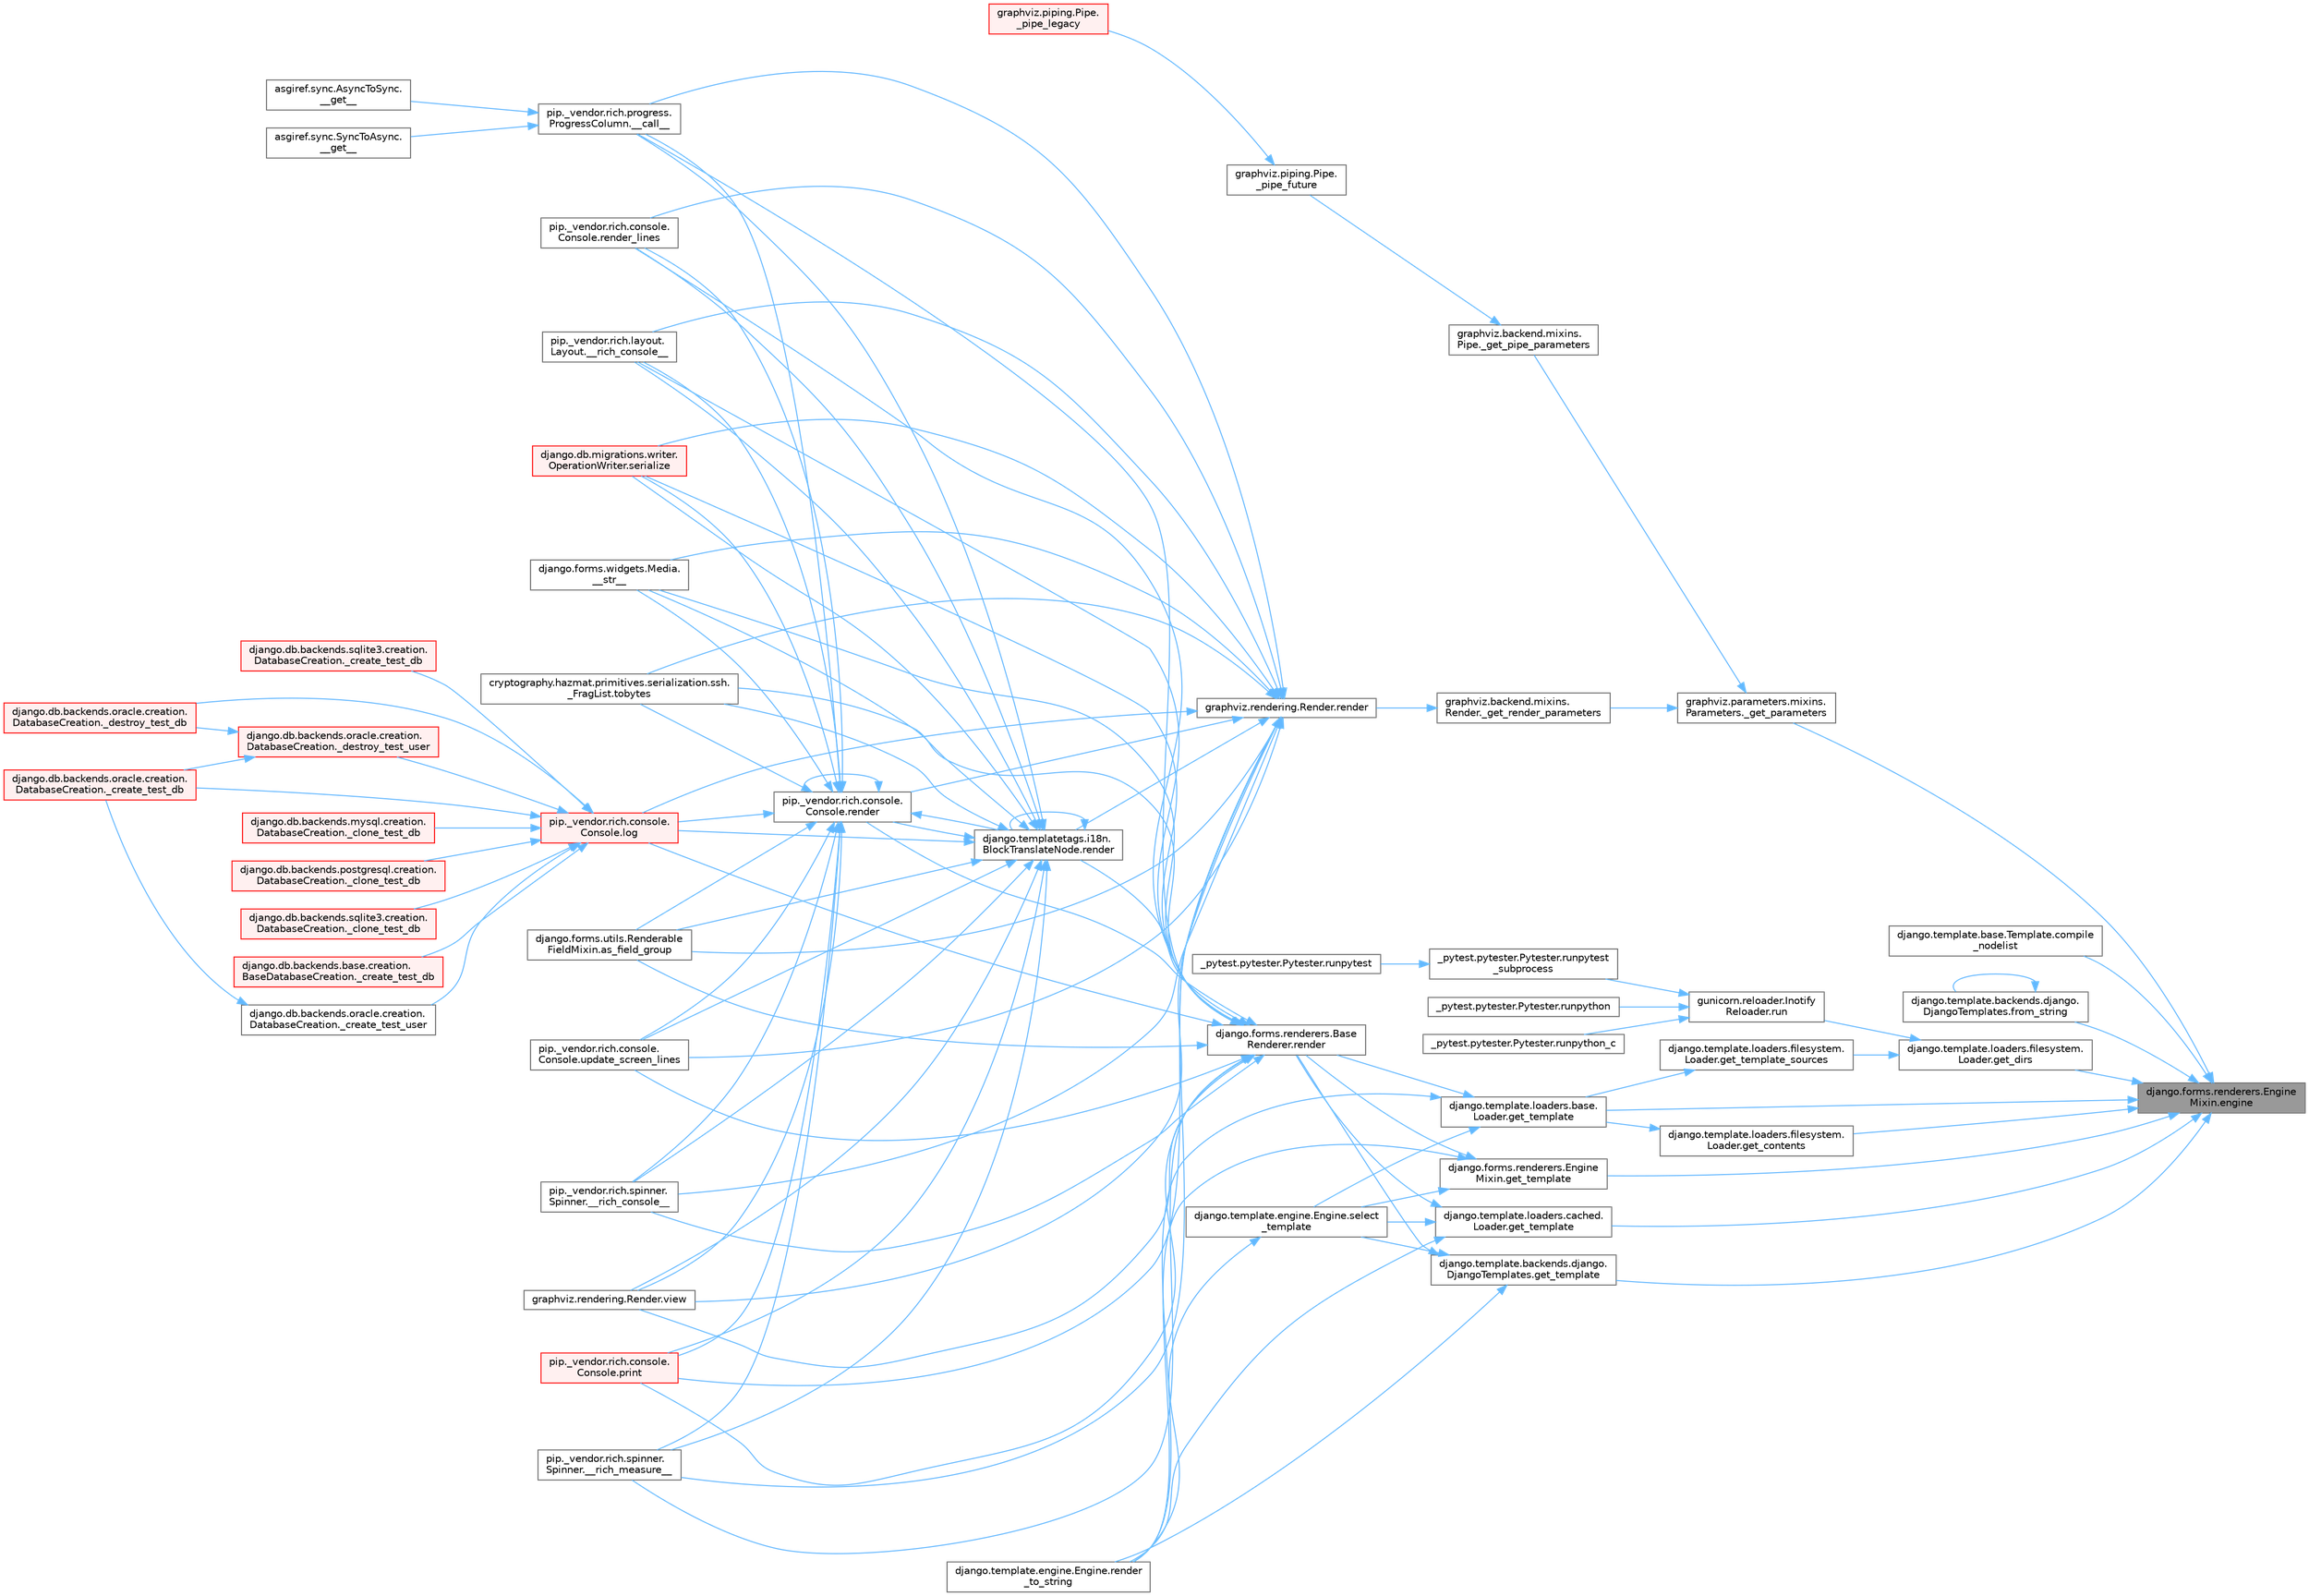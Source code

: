 digraph "django.forms.renderers.EngineMixin.engine"
{
 // LATEX_PDF_SIZE
  bgcolor="transparent";
  edge [fontname=Helvetica,fontsize=10,labelfontname=Helvetica,labelfontsize=10];
  node [fontname=Helvetica,fontsize=10,shape=box,height=0.2,width=0.4];
  rankdir="RL";
  Node1 [id="Node000001",label="django.forms.renderers.Engine\lMixin.engine",height=0.2,width=0.4,color="gray40", fillcolor="grey60", style="filled", fontcolor="black",tooltip=" "];
  Node1 -> Node2 [id="edge1_Node000001_Node000002",dir="back",color="steelblue1",style="solid",tooltip=" "];
  Node2 [id="Node000002",label="graphviz.parameters.mixins.\lParameters._get_parameters",height=0.2,width=0.4,color="grey40", fillcolor="white", style="filled",URL="$classgraphviz_1_1parameters_1_1mixins_1_1_parameters.html#afbdb3248258e4e956d5a7a5f70e60b27",tooltip=" "];
  Node2 -> Node3 [id="edge2_Node000002_Node000003",dir="back",color="steelblue1",style="solid",tooltip=" "];
  Node3 [id="Node000003",label="graphviz.backend.mixins.\lPipe._get_pipe_parameters",height=0.2,width=0.4,color="grey40", fillcolor="white", style="filled",URL="$classgraphviz_1_1backend_1_1mixins_1_1_pipe.html#a71c9b0c3410eae1975141f6c7774a1a0",tooltip=" "];
  Node3 -> Node4 [id="edge3_Node000003_Node000004",dir="back",color="steelblue1",style="solid",tooltip=" "];
  Node4 [id="Node000004",label="graphviz.piping.Pipe.\l_pipe_future",height=0.2,width=0.4,color="grey40", fillcolor="white", style="filled",URL="$classgraphviz_1_1piping_1_1_pipe.html#af8e945601764f6c1340dc13ff7606aab",tooltip=" "];
  Node4 -> Node5 [id="edge4_Node000004_Node000005",dir="back",color="steelblue1",style="solid",tooltip=" "];
  Node5 [id="Node000005",label="graphviz.piping.Pipe.\l_pipe_legacy",height=0.2,width=0.4,color="red", fillcolor="#FFF0F0", style="filled",URL="$classgraphviz_1_1piping_1_1_pipe.html#a6632f0bdcb84b91daead31b26b79b528",tooltip=" "];
  Node2 -> Node10 [id="edge5_Node000002_Node000010",dir="back",color="steelblue1",style="solid",tooltip=" "];
  Node10 [id="Node000010",label="graphviz.backend.mixins.\lRender._get_render_parameters",height=0.2,width=0.4,color="grey40", fillcolor="white", style="filled",URL="$classgraphviz_1_1backend_1_1mixins_1_1_render.html#aedbcb99d10d2133f71d5f6671cbe257b",tooltip=" "];
  Node10 -> Node11 [id="edge6_Node000010_Node000011",dir="back",color="steelblue1",style="solid",tooltip=" "];
  Node11 [id="Node000011",label="graphviz.rendering.Render.render",height=0.2,width=0.4,color="grey40", fillcolor="white", style="filled",URL="$classgraphviz_1_1rendering_1_1_render.html#a0249d6538d64a6b59b1bed64d4636456",tooltip=" "];
  Node11 -> Node12 [id="edge7_Node000011_Node000012",dir="back",color="steelblue1",style="solid",tooltip=" "];
  Node12 [id="Node000012",label="pip._vendor.rich.progress.\lProgressColumn.__call__",height=0.2,width=0.4,color="grey40", fillcolor="white", style="filled",URL="$classpip_1_1__vendor_1_1rich_1_1progress_1_1_progress_column.html#ae0c399be74222f949edb0fa5324cf6ea",tooltip=" "];
  Node12 -> Node13 [id="edge8_Node000012_Node000013",dir="back",color="steelblue1",style="solid",tooltip=" "];
  Node13 [id="Node000013",label="asgiref.sync.AsyncToSync.\l__get__",height=0.2,width=0.4,color="grey40", fillcolor="white", style="filled",URL="$classasgiref_1_1sync_1_1_async_to_sync.html#a23e9ef7a73da98dad9e3f4e65846969b",tooltip=" "];
  Node12 -> Node14 [id="edge9_Node000012_Node000014",dir="back",color="steelblue1",style="solid",tooltip=" "];
  Node14 [id="Node000014",label="asgiref.sync.SyncToAsync.\l__get__",height=0.2,width=0.4,color="grey40", fillcolor="white", style="filled",URL="$classasgiref_1_1sync_1_1_sync_to_async.html#aebdfbe3f01079a529fd2f39810597381",tooltip=" "];
  Node11 -> Node15 [id="edge10_Node000011_Node000015",dir="back",color="steelblue1",style="solid",tooltip=" "];
  Node15 [id="Node000015",label="pip._vendor.rich.layout.\lLayout.__rich_console__",height=0.2,width=0.4,color="grey40", fillcolor="white", style="filled",URL="$classpip_1_1__vendor_1_1rich_1_1layout_1_1_layout.html#ac39cb3d17d2b0324ee1b0dada41a3ebd",tooltip=" "];
  Node11 -> Node16 [id="edge11_Node000011_Node000016",dir="back",color="steelblue1",style="solid",tooltip=" "];
  Node16 [id="Node000016",label="pip._vendor.rich.spinner.\lSpinner.__rich_console__",height=0.2,width=0.4,color="grey40", fillcolor="white", style="filled",URL="$classpip_1_1__vendor_1_1rich_1_1spinner_1_1_spinner.html#a6883d8dced19ac48d4dfc74f776357fd",tooltip=" "];
  Node11 -> Node17 [id="edge12_Node000011_Node000017",dir="back",color="steelblue1",style="solid",tooltip=" "];
  Node17 [id="Node000017",label="pip._vendor.rich.spinner.\lSpinner.__rich_measure__",height=0.2,width=0.4,color="grey40", fillcolor="white", style="filled",URL="$classpip_1_1__vendor_1_1rich_1_1spinner_1_1_spinner.html#a89745682c823c44a31bae8e8d07869f5",tooltip=" "];
  Node11 -> Node18 [id="edge13_Node000011_Node000018",dir="back",color="steelblue1",style="solid",tooltip=" "];
  Node18 [id="Node000018",label="django.forms.widgets.Media.\l__str__",height=0.2,width=0.4,color="grey40", fillcolor="white", style="filled",URL="$classdjango_1_1forms_1_1widgets_1_1_media.html#ae1651710548a7d9f14f036d035012d21",tooltip=" "];
  Node11 -> Node19 [id="edge14_Node000011_Node000019",dir="back",color="steelblue1",style="solid",tooltip=" "];
  Node19 [id="Node000019",label="django.forms.utils.Renderable\lFieldMixin.as_field_group",height=0.2,width=0.4,color="grey40", fillcolor="white", style="filled",URL="$classdjango_1_1forms_1_1utils_1_1_renderable_field_mixin.html#a1e9a1b4f790ea694431554267fd5d74c",tooltip=" "];
  Node11 -> Node20 [id="edge15_Node000011_Node000020",dir="back",color="steelblue1",style="solid",tooltip=" "];
  Node20 [id="Node000020",label="pip._vendor.rich.console.\lConsole.log",height=0.2,width=0.4,color="red", fillcolor="#FFF0F0", style="filled",URL="$classpip_1_1__vendor_1_1rich_1_1console_1_1_console.html#af9c77e39f9413fc2b134c60cfa23b0f1",tooltip=" "];
  Node20 -> Node21 [id="edge16_Node000020_Node000021",dir="back",color="steelblue1",style="solid",tooltip=" "];
  Node21 [id="Node000021",label="django.db.backends.mysql.creation.\lDatabaseCreation._clone_test_db",height=0.2,width=0.4,color="red", fillcolor="#FFF0F0", style="filled",URL="$classdjango_1_1db_1_1backends_1_1mysql_1_1creation_1_1_database_creation.html#ab4d99b6a9b6a81141d0fba9440d91619",tooltip=" "];
  Node20 -> Node23 [id="edge17_Node000020_Node000023",dir="back",color="steelblue1",style="solid",tooltip=" "];
  Node23 [id="Node000023",label="django.db.backends.postgresql.creation.\lDatabaseCreation._clone_test_db",height=0.2,width=0.4,color="red", fillcolor="#FFF0F0", style="filled",URL="$classdjango_1_1db_1_1backends_1_1postgresql_1_1creation_1_1_database_creation.html#ab57e8a2ba94a8a4888fd435036b4c322",tooltip=" "];
  Node20 -> Node24 [id="edge18_Node000020_Node000024",dir="back",color="steelblue1",style="solid",tooltip=" "];
  Node24 [id="Node000024",label="django.db.backends.sqlite3.creation.\lDatabaseCreation._clone_test_db",height=0.2,width=0.4,color="red", fillcolor="#FFF0F0", style="filled",URL="$classdjango_1_1db_1_1backends_1_1sqlite3_1_1creation_1_1_database_creation.html#a43a28bd11187e2b0677fd0be7643387b",tooltip=" "];
  Node20 -> Node25 [id="edge19_Node000020_Node000025",dir="back",color="steelblue1",style="solid",tooltip=" "];
  Node25 [id="Node000025",label="django.db.backends.base.creation.\lBaseDatabaseCreation._create_test_db",height=0.2,width=0.4,color="red", fillcolor="#FFF0F0", style="filled",URL="$classdjango_1_1db_1_1backends_1_1base_1_1creation_1_1_base_database_creation.html#a3782aff49b95503af2f0e518a10dc22d",tooltip=" "];
  Node20 -> Node27 [id="edge20_Node000020_Node000027",dir="back",color="steelblue1",style="solid",tooltip=" "];
  Node27 [id="Node000027",label="django.db.backends.oracle.creation.\lDatabaseCreation._create_test_db",height=0.2,width=0.4,color="red", fillcolor="#FFF0F0", style="filled",URL="$classdjango_1_1db_1_1backends_1_1oracle_1_1creation_1_1_database_creation.html#aea03f2099a0f6691226755c6b60c133f",tooltip=" "];
  Node20 -> Node28 [id="edge21_Node000020_Node000028",dir="back",color="steelblue1",style="solid",tooltip=" "];
  Node28 [id="Node000028",label="django.db.backends.sqlite3.creation.\lDatabaseCreation._create_test_db",height=0.2,width=0.4,color="red", fillcolor="#FFF0F0", style="filled",URL="$classdjango_1_1db_1_1backends_1_1sqlite3_1_1creation_1_1_database_creation.html#a67d2c057a1e604f78b379e63cd6bff28",tooltip=" "];
  Node20 -> Node29 [id="edge22_Node000020_Node000029",dir="back",color="steelblue1",style="solid",tooltip=" "];
  Node29 [id="Node000029",label="django.db.backends.oracle.creation.\lDatabaseCreation._create_test_user",height=0.2,width=0.4,color="grey40", fillcolor="white", style="filled",URL="$classdjango_1_1db_1_1backends_1_1oracle_1_1creation_1_1_database_creation.html#a59ea754a7f0af2c6d24086c033e1a0dd",tooltip=" "];
  Node29 -> Node27 [id="edge23_Node000029_Node000027",dir="back",color="steelblue1",style="solid",tooltip=" "];
  Node20 -> Node30 [id="edge24_Node000020_Node000030",dir="back",color="steelblue1",style="solid",tooltip=" "];
  Node30 [id="Node000030",label="django.db.backends.oracle.creation.\lDatabaseCreation._destroy_test_db",height=0.2,width=0.4,color="red", fillcolor="#FFF0F0", style="filled",URL="$classdjango_1_1db_1_1backends_1_1oracle_1_1creation_1_1_database_creation.html#a08dd28500eb796fba820014d705845e1",tooltip=" "];
  Node20 -> Node32 [id="edge25_Node000020_Node000032",dir="back",color="steelblue1",style="solid",tooltip=" "];
  Node32 [id="Node000032",label="django.db.backends.oracle.creation.\lDatabaseCreation._destroy_test_user",height=0.2,width=0.4,color="red", fillcolor="#FFF0F0", style="filled",URL="$classdjango_1_1db_1_1backends_1_1oracle_1_1creation_1_1_database_creation.html#ac5b566d811b2dcccb9c6c125486ec8b9",tooltip=" "];
  Node32 -> Node27 [id="edge26_Node000032_Node000027",dir="back",color="steelblue1",style="solid",tooltip=" "];
  Node32 -> Node30 [id="edge27_Node000032_Node000030",dir="back",color="steelblue1",style="solid",tooltip=" "];
  Node11 -> Node441 [id="edge28_Node000011_Node000441",dir="back",color="steelblue1",style="solid",tooltip=" "];
  Node441 [id="Node000441",label="pip._vendor.rich.console.\lConsole.print",height=0.2,width=0.4,color="red", fillcolor="#FFF0F0", style="filled",URL="$classpip_1_1__vendor_1_1rich_1_1console_1_1_console.html#af954370cdbb49236b597f2c11064549d",tooltip=" "];
  Node11 -> Node909 [id="edge29_Node000011_Node000909",dir="back",color="steelblue1",style="solid",tooltip=" "];
  Node909 [id="Node000909",label="django.templatetags.i18n.\lBlockTranslateNode.render",height=0.2,width=0.4,color="grey40", fillcolor="white", style="filled",URL="$classdjango_1_1templatetags_1_1i18n_1_1_block_translate_node.html#aaf05bebfd02c1c4b676387ada0357832",tooltip=" "];
  Node909 -> Node12 [id="edge30_Node000909_Node000012",dir="back",color="steelblue1",style="solid",tooltip=" "];
  Node909 -> Node15 [id="edge31_Node000909_Node000015",dir="back",color="steelblue1",style="solid",tooltip=" "];
  Node909 -> Node16 [id="edge32_Node000909_Node000016",dir="back",color="steelblue1",style="solid",tooltip=" "];
  Node909 -> Node17 [id="edge33_Node000909_Node000017",dir="back",color="steelblue1",style="solid",tooltip=" "];
  Node909 -> Node18 [id="edge34_Node000909_Node000018",dir="back",color="steelblue1",style="solid",tooltip=" "];
  Node909 -> Node19 [id="edge35_Node000909_Node000019",dir="back",color="steelblue1",style="solid",tooltip=" "];
  Node909 -> Node20 [id="edge36_Node000909_Node000020",dir="back",color="steelblue1",style="solid",tooltip=" "];
  Node909 -> Node441 [id="edge37_Node000909_Node000441",dir="back",color="steelblue1",style="solid",tooltip=" "];
  Node909 -> Node909 [id="edge38_Node000909_Node000909",dir="back",color="steelblue1",style="solid",tooltip=" "];
  Node909 -> Node910 [id="edge39_Node000909_Node000910",dir="back",color="steelblue1",style="solid",tooltip=" "];
  Node910 [id="Node000910",label="pip._vendor.rich.console.\lConsole.render",height=0.2,width=0.4,color="grey40", fillcolor="white", style="filled",URL="$classpip_1_1__vendor_1_1rich_1_1console_1_1_console.html#a9551b8254c573105adde80622393a938",tooltip=" "];
  Node910 -> Node12 [id="edge40_Node000910_Node000012",dir="back",color="steelblue1",style="solid",tooltip=" "];
  Node910 -> Node15 [id="edge41_Node000910_Node000015",dir="back",color="steelblue1",style="solid",tooltip=" "];
  Node910 -> Node16 [id="edge42_Node000910_Node000016",dir="back",color="steelblue1",style="solid",tooltip=" "];
  Node910 -> Node17 [id="edge43_Node000910_Node000017",dir="back",color="steelblue1",style="solid",tooltip=" "];
  Node910 -> Node18 [id="edge44_Node000910_Node000018",dir="back",color="steelblue1",style="solid",tooltip=" "];
  Node910 -> Node19 [id="edge45_Node000910_Node000019",dir="back",color="steelblue1",style="solid",tooltip=" "];
  Node910 -> Node20 [id="edge46_Node000910_Node000020",dir="back",color="steelblue1",style="solid",tooltip=" "];
  Node910 -> Node441 [id="edge47_Node000910_Node000441",dir="back",color="steelblue1",style="solid",tooltip=" "];
  Node910 -> Node909 [id="edge48_Node000910_Node000909",dir="back",color="steelblue1",style="solid",tooltip=" "];
  Node910 -> Node910 [id="edge49_Node000910_Node000910",dir="back",color="steelblue1",style="solid",tooltip=" "];
  Node910 -> Node911 [id="edge50_Node000910_Node000911",dir="back",color="steelblue1",style="solid",tooltip=" "];
  Node911 [id="Node000911",label="pip._vendor.rich.console.\lConsole.render_lines",height=0.2,width=0.4,color="grey40", fillcolor="white", style="filled",URL="$classpip_1_1__vendor_1_1rich_1_1console_1_1_console.html#a5818808a49db20c5bee6986425f96f14",tooltip=" "];
  Node910 -> Node912 [id="edge51_Node000910_Node000912",dir="back",color="steelblue1",style="solid",tooltip=" "];
  Node912 [id="Node000912",label="django.db.migrations.writer.\lOperationWriter.serialize",height=0.2,width=0.4,color="red", fillcolor="#FFF0F0", style="filled",URL="$classdjango_1_1db_1_1migrations_1_1writer_1_1_operation_writer.html#a866e8d13e1c54a35d74e9a6b0383b2f8",tooltip=" "];
  Node910 -> Node1254 [id="edge52_Node000910_Node001254",dir="back",color="steelblue1",style="solid",tooltip=" "];
  Node1254 [id="Node001254",label="cryptography.hazmat.primitives.serialization.ssh.\l_FragList.tobytes",height=0.2,width=0.4,color="grey40", fillcolor="white", style="filled",URL="$classcryptography_1_1hazmat_1_1primitives_1_1serialization_1_1ssh_1_1___frag_list.html#a195dd4e7c741624829a13af53fa3de38",tooltip=" "];
  Node910 -> Node1255 [id="edge53_Node000910_Node001255",dir="back",color="steelblue1",style="solid",tooltip=" "];
  Node1255 [id="Node001255",label="pip._vendor.rich.console.\lConsole.update_screen_lines",height=0.2,width=0.4,color="grey40", fillcolor="white", style="filled",URL="$classpip_1_1__vendor_1_1rich_1_1console_1_1_console.html#a21cfe5af86ec7533f23d45fe2969817e",tooltip=" "];
  Node910 -> Node1256 [id="edge54_Node000910_Node001256",dir="back",color="steelblue1",style="solid",tooltip=" "];
  Node1256 [id="Node001256",label="graphviz.rendering.Render.view",height=0.2,width=0.4,color="grey40", fillcolor="white", style="filled",URL="$classgraphviz_1_1rendering_1_1_render.html#a53169c422996b9a7e92b5580c13914e2",tooltip=" "];
  Node909 -> Node911 [id="edge55_Node000909_Node000911",dir="back",color="steelblue1",style="solid",tooltip=" "];
  Node909 -> Node912 [id="edge56_Node000909_Node000912",dir="back",color="steelblue1",style="solid",tooltip=" "];
  Node909 -> Node1254 [id="edge57_Node000909_Node001254",dir="back",color="steelblue1",style="solid",tooltip=" "];
  Node909 -> Node1255 [id="edge58_Node000909_Node001255",dir="back",color="steelblue1",style="solid",tooltip=" "];
  Node909 -> Node1256 [id="edge59_Node000909_Node001256",dir="back",color="steelblue1",style="solid",tooltip=" "];
  Node11 -> Node910 [id="edge60_Node000011_Node000910",dir="back",color="steelblue1",style="solid",tooltip=" "];
  Node11 -> Node911 [id="edge61_Node000011_Node000911",dir="back",color="steelblue1",style="solid",tooltip=" "];
  Node11 -> Node912 [id="edge62_Node000011_Node000912",dir="back",color="steelblue1",style="solid",tooltip=" "];
  Node11 -> Node1254 [id="edge63_Node000011_Node001254",dir="back",color="steelblue1",style="solid",tooltip=" "];
  Node11 -> Node1255 [id="edge64_Node000011_Node001255",dir="back",color="steelblue1",style="solid",tooltip=" "];
  Node11 -> Node1256 [id="edge65_Node000011_Node001256",dir="back",color="steelblue1",style="solid",tooltip=" "];
  Node1 -> Node3179 [id="edge66_Node000001_Node003179",dir="back",color="steelblue1",style="solid",tooltip=" "];
  Node3179 [id="Node003179",label="django.template.base.Template.compile\l_nodelist",height=0.2,width=0.4,color="grey40", fillcolor="white", style="filled",URL="$classdjango_1_1template_1_1base_1_1_template.html#a2b6b33cea5438ebc7a728e716d6973b8",tooltip=" "];
  Node1 -> Node3180 [id="edge67_Node000001_Node003180",dir="back",color="steelblue1",style="solid",tooltip=" "];
  Node3180 [id="Node003180",label="django.template.backends.django.\lDjangoTemplates.from_string",height=0.2,width=0.4,color="grey40", fillcolor="white", style="filled",URL="$classdjango_1_1template_1_1backends_1_1django_1_1_django_templates.html#a2dfd55318f426aa42a32ed218d683797",tooltip=" "];
  Node3180 -> Node3180 [id="edge68_Node003180_Node003180",dir="back",color="steelblue1",style="solid",tooltip=" "];
  Node1 -> Node3181 [id="edge69_Node000001_Node003181",dir="back",color="steelblue1",style="solid",tooltip=" "];
  Node3181 [id="Node003181",label="django.template.loaders.filesystem.\lLoader.get_contents",height=0.2,width=0.4,color="grey40", fillcolor="white", style="filled",URL="$classdjango_1_1template_1_1loaders_1_1filesystem_1_1_loader.html#a93c90daf9a806694190b15f3a25c034d",tooltip=" "];
  Node3181 -> Node3182 [id="edge70_Node003181_Node003182",dir="back",color="steelblue1",style="solid",tooltip=" "];
  Node3182 [id="Node003182",label="django.template.loaders.base.\lLoader.get_template",height=0.2,width=0.4,color="grey40", fillcolor="white", style="filled",URL="$classdjango_1_1template_1_1loaders_1_1base_1_1_loader.html#a669ef828001f88976aef1a6a91af9b86",tooltip=" "];
  Node3182 -> Node2986 [id="edge71_Node003182_Node002986",dir="back",color="steelblue1",style="solid",tooltip=" "];
  Node2986 [id="Node002986",label="django.forms.renderers.Base\lRenderer.render",height=0.2,width=0.4,color="grey40", fillcolor="white", style="filled",URL="$classdjango_1_1forms_1_1renderers_1_1_base_renderer.html#afc2864a13f4b09dd1ed354c16e047652",tooltip=" "];
  Node2986 -> Node12 [id="edge72_Node002986_Node000012",dir="back",color="steelblue1",style="solid",tooltip=" "];
  Node2986 -> Node15 [id="edge73_Node002986_Node000015",dir="back",color="steelblue1",style="solid",tooltip=" "];
  Node2986 -> Node16 [id="edge74_Node002986_Node000016",dir="back",color="steelblue1",style="solid",tooltip=" "];
  Node2986 -> Node17 [id="edge75_Node002986_Node000017",dir="back",color="steelblue1",style="solid",tooltip=" "];
  Node2986 -> Node18 [id="edge76_Node002986_Node000018",dir="back",color="steelblue1",style="solid",tooltip=" "];
  Node2986 -> Node19 [id="edge77_Node002986_Node000019",dir="back",color="steelblue1",style="solid",tooltip=" "];
  Node2986 -> Node20 [id="edge78_Node002986_Node000020",dir="back",color="steelblue1",style="solid",tooltip=" "];
  Node2986 -> Node441 [id="edge79_Node002986_Node000441",dir="back",color="steelblue1",style="solid",tooltip=" "];
  Node2986 -> Node909 [id="edge80_Node002986_Node000909",dir="back",color="steelblue1",style="solid",tooltip=" "];
  Node2986 -> Node910 [id="edge81_Node002986_Node000910",dir="back",color="steelblue1",style="solid",tooltip=" "];
  Node2986 -> Node911 [id="edge82_Node002986_Node000911",dir="back",color="steelblue1",style="solid",tooltip=" "];
  Node2986 -> Node912 [id="edge83_Node002986_Node000912",dir="back",color="steelblue1",style="solid",tooltip=" "];
  Node2986 -> Node1254 [id="edge84_Node002986_Node001254",dir="back",color="steelblue1",style="solid",tooltip=" "];
  Node2986 -> Node1255 [id="edge85_Node002986_Node001255",dir="back",color="steelblue1",style="solid",tooltip=" "];
  Node2986 -> Node1256 [id="edge86_Node002986_Node001256",dir="back",color="steelblue1",style="solid",tooltip=" "];
  Node3182 -> Node2987 [id="edge87_Node003182_Node002987",dir="back",color="steelblue1",style="solid",tooltip=" "];
  Node2987 [id="Node002987",label="django.template.engine.Engine.render\l_to_string",height=0.2,width=0.4,color="grey40", fillcolor="white", style="filled",URL="$classdjango_1_1template_1_1engine_1_1_engine.html#a2a857066b463a553f75f87377331a1e0",tooltip=" "];
  Node3182 -> Node2988 [id="edge88_Node003182_Node002988",dir="back",color="steelblue1",style="solid",tooltip=" "];
  Node2988 [id="Node002988",label="django.template.engine.Engine.select\l_template",height=0.2,width=0.4,color="grey40", fillcolor="white", style="filled",URL="$classdjango_1_1template_1_1engine_1_1_engine.html#ae967bd188ed4949165f51563b6897a7b",tooltip=" "];
  Node2988 -> Node2987 [id="edge89_Node002988_Node002987",dir="back",color="steelblue1",style="solid",tooltip=" "];
  Node1 -> Node3183 [id="edge90_Node000001_Node003183",dir="back",color="steelblue1",style="solid",tooltip=" "];
  Node3183 [id="Node003183",label="django.template.loaders.filesystem.\lLoader.get_dirs",height=0.2,width=0.4,color="grey40", fillcolor="white", style="filled",URL="$classdjango_1_1template_1_1loaders_1_1filesystem_1_1_loader.html#a90609bf01be7615523d159842d51fcd1",tooltip=" "];
  Node3183 -> Node3184 [id="edge91_Node003183_Node003184",dir="back",color="steelblue1",style="solid",tooltip=" "];
  Node3184 [id="Node003184",label="django.template.loaders.filesystem.\lLoader.get_template_sources",height=0.2,width=0.4,color="grey40", fillcolor="white", style="filled",URL="$classdjango_1_1template_1_1loaders_1_1filesystem_1_1_loader.html#a1949b8dcadee51d17f2039c6068ca7ed",tooltip=" "];
  Node3184 -> Node3182 [id="edge92_Node003184_Node003182",dir="back",color="steelblue1",style="solid",tooltip=" "];
  Node3183 -> Node3185 [id="edge93_Node003183_Node003185",dir="back",color="steelblue1",style="solid",tooltip=" "];
  Node3185 [id="Node003185",label="gunicorn.reloader.Inotify\lReloader.run",height=0.2,width=0.4,color="grey40", fillcolor="white", style="filled",URL="$classgunicorn_1_1reloader_1_1_inotify_reloader.html#a830d06acf053af8a7ece423e10fa926c",tooltip=" "];
  Node3185 -> Node114 [id="edge94_Node003185_Node000114",dir="back",color="steelblue1",style="solid",tooltip=" "];
  Node114 [id="Node000114",label="_pytest.pytester.Pytester.runpytest\l_subprocess",height=0.2,width=0.4,color="grey40", fillcolor="white", style="filled",URL="$class__pytest_1_1pytester_1_1_pytester.html#a59323c6d6a1469a1206f1c0b8fce99c9",tooltip=" "];
  Node114 -> Node115 [id="edge95_Node000114_Node000115",dir="back",color="steelblue1",style="solid",tooltip=" "];
  Node115 [id="Node000115",label="_pytest.pytester.Pytester.runpytest",height=0.2,width=0.4,color="grey40", fillcolor="white", style="filled",URL="$class__pytest_1_1pytester_1_1_pytester.html#a2765db48ffe1b8853581d711ff43a87b",tooltip=" "];
  Node3185 -> Node116 [id="edge96_Node003185_Node000116",dir="back",color="steelblue1",style="solid",tooltip=" "];
  Node116 [id="Node000116",label="_pytest.pytester.Pytester.runpython",height=0.2,width=0.4,color="grey40", fillcolor="white", style="filled",URL="$class__pytest_1_1pytester_1_1_pytester.html#a4e0c539507f15fd333cf618faf9687ef",tooltip=" "];
  Node3185 -> Node117 [id="edge97_Node003185_Node000117",dir="back",color="steelblue1",style="solid",tooltip=" "];
  Node117 [id="Node000117",label="_pytest.pytester.Pytester.runpython_c",height=0.2,width=0.4,color="grey40", fillcolor="white", style="filled",URL="$class__pytest_1_1pytester_1_1_pytester.html#aea789acfe206d9c40d9a6bf54a337f2a",tooltip=" "];
  Node1 -> Node3186 [id="edge98_Node000001_Node003186",dir="back",color="steelblue1",style="solid",tooltip=" "];
  Node3186 [id="Node003186",label="django.forms.renderers.Engine\lMixin.get_template",height=0.2,width=0.4,color="grey40", fillcolor="white", style="filled",URL="$classdjango_1_1forms_1_1renderers_1_1_engine_mixin.html#aab61cb456e267c69cd03dd27edaa76e7",tooltip=" "];
  Node3186 -> Node2986 [id="edge99_Node003186_Node002986",dir="back",color="steelblue1",style="solid",tooltip=" "];
  Node3186 -> Node2987 [id="edge100_Node003186_Node002987",dir="back",color="steelblue1",style="solid",tooltip=" "];
  Node3186 -> Node2988 [id="edge101_Node003186_Node002988",dir="back",color="steelblue1",style="solid",tooltip=" "];
  Node1 -> Node3187 [id="edge102_Node000001_Node003187",dir="back",color="steelblue1",style="solid",tooltip=" "];
  Node3187 [id="Node003187",label="django.template.backends.django.\lDjangoTemplates.get_template",height=0.2,width=0.4,color="grey40", fillcolor="white", style="filled",URL="$classdjango_1_1template_1_1backends_1_1django_1_1_django_templates.html#a363174aa6f7f97744173f6dbe54190d1",tooltip=" "];
  Node3187 -> Node2986 [id="edge103_Node003187_Node002986",dir="back",color="steelblue1",style="solid",tooltip=" "];
  Node3187 -> Node2987 [id="edge104_Node003187_Node002987",dir="back",color="steelblue1",style="solid",tooltip=" "];
  Node3187 -> Node2988 [id="edge105_Node003187_Node002988",dir="back",color="steelblue1",style="solid",tooltip=" "];
  Node1 -> Node3182 [id="edge106_Node000001_Node003182",dir="back",color="steelblue1",style="solid",tooltip=" "];
  Node1 -> Node2985 [id="edge107_Node000001_Node002985",dir="back",color="steelblue1",style="solid",tooltip=" "];
  Node2985 [id="Node002985",label="django.template.loaders.cached.\lLoader.get_template",height=0.2,width=0.4,color="grey40", fillcolor="white", style="filled",URL="$classdjango_1_1template_1_1loaders_1_1cached_1_1_loader.html#a911630b975c3aeb827f6dafdc81c539a",tooltip=" "];
  Node2985 -> Node2986 [id="edge108_Node002985_Node002986",dir="back",color="steelblue1",style="solid",tooltip=" "];
  Node2985 -> Node2987 [id="edge109_Node002985_Node002987",dir="back",color="steelblue1",style="solid",tooltip=" "];
  Node2985 -> Node2988 [id="edge110_Node002985_Node002988",dir="back",color="steelblue1",style="solid",tooltip=" "];
}
